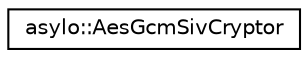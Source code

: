 digraph "Graphical Class Hierarchy"
{
  edge [fontname="Helvetica",fontsize="10",labelfontname="Helvetica",labelfontsize="10"];
  node [fontname="Helvetica",fontsize="10",shape=record];
  rankdir="LR";
  Node0 [label="asylo::AesGcmSivCryptor",height=0.2,width=0.4,color="black", fillcolor="white", style="filled",URL="$classasylo_1_1AesGcmSivCryptor.html",tooltip="An AEAD cryptor that provides Seal() and Open() functionality using the AES GCM SIV cipher for both 1..."];
}
